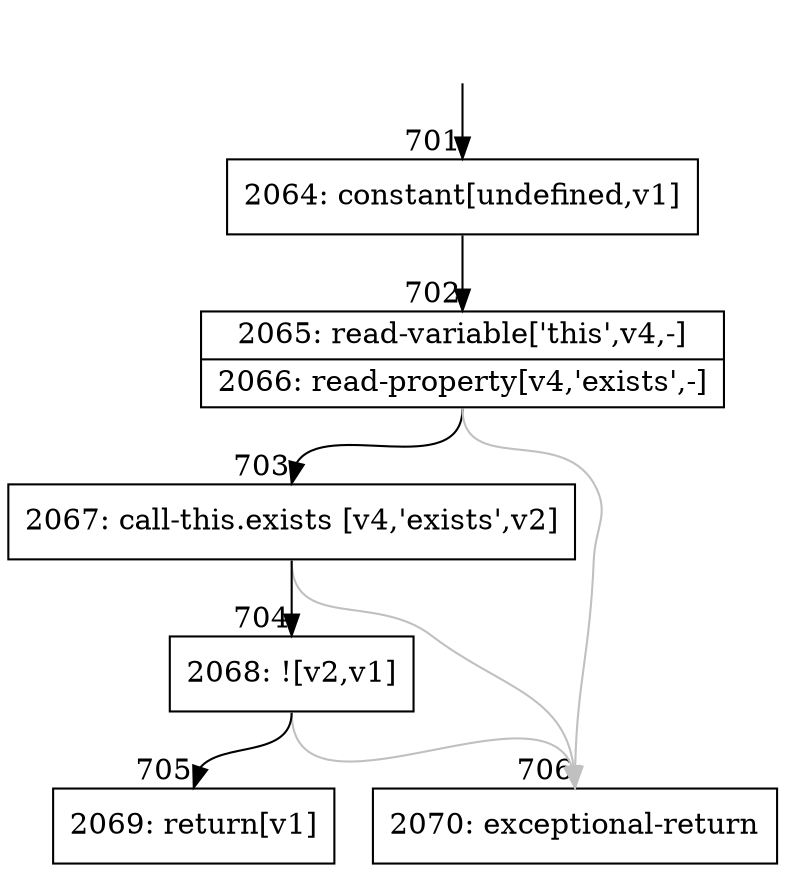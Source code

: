 digraph {
rankdir="TD"
BB_entry62[shape=none,label=""];
BB_entry62 -> BB701 [tailport=s, headport=n, headlabel="    701"]
BB701 [shape=record label="{2064: constant[undefined,v1]}" ] 
BB701 -> BB702 [tailport=s, headport=n, headlabel="      702"]
BB702 [shape=record label="{2065: read-variable['this',v4,-]|2066: read-property[v4,'exists',-]}" ] 
BB702 -> BB703 [tailport=s, headport=n, headlabel="      703"]
BB702 -> BB706 [tailport=s, headport=n, color=gray, headlabel="      706"]
BB703 [shape=record label="{2067: call-this.exists [v4,'exists',v2]}" ] 
BB703 -> BB704 [tailport=s, headport=n, headlabel="      704"]
BB703 -> BB706 [tailport=s, headport=n, color=gray]
BB704 [shape=record label="{2068: ![v2,v1]}" ] 
BB704 -> BB705 [tailport=s, headport=n, headlabel="      705"]
BB704 -> BB706 [tailport=s, headport=n, color=gray]
BB705 [shape=record label="{2069: return[v1]}" ] 
BB706 [shape=record label="{2070: exceptional-return}" ] 
//#$~ 585
}
